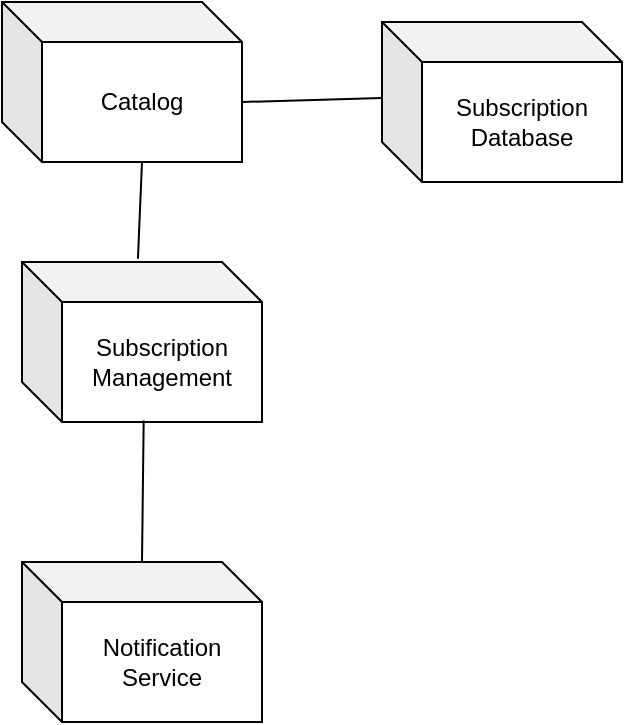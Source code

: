 <mxfile version="26.0.3">
  <diagram name="Страница — 1" id="qCfyBdbFbiRHdyjcB6MN">
    <mxGraphModel dx="1282" dy="585" grid="1" gridSize="10" guides="1" tooltips="1" connect="1" arrows="1" fold="1" page="1" pageScale="1" pageWidth="1654" pageHeight="1169" math="0" shadow="0">
      <root>
        <mxCell id="0" />
        <mxCell id="1" parent="0" />
        <mxCell id="WlcapQ6IWSiOmsGYCIdt-1" value="Catalog" style="shape=cube;whiteSpace=wrap;html=1;boundedLbl=1;backgroundOutline=1;darkOpacity=0.05;darkOpacity2=0.1;" parent="1" vertex="1">
          <mxGeometry x="450" y="320" width="120" height="80" as="geometry" />
        </mxCell>
        <mxCell id="RotupWbFtfAhBnAy0jUc-2" value="Subscription Management" style="shape=cube;whiteSpace=wrap;html=1;boundedLbl=1;backgroundOutline=1;darkOpacity=0.05;darkOpacity2=0.1;" parent="1" vertex="1">
          <mxGeometry x="460" y="450" width="120" height="80" as="geometry" />
        </mxCell>
        <mxCell id="RotupWbFtfAhBnAy0jUc-3" value="Notification Service" style="shape=cube;whiteSpace=wrap;html=1;boundedLbl=1;backgroundOutline=1;darkOpacity=0.05;darkOpacity2=0.1;" parent="1" vertex="1">
          <mxGeometry x="460" y="600" width="120" height="80" as="geometry" />
        </mxCell>
        <mxCell id="RotupWbFtfAhBnAy0jUc-4" value="" style="endArrow=none;html=1;rounded=0;exitX=0.507;exitY=0.99;exitDx=0;exitDy=0;exitPerimeter=0;" parent="1" source="RotupWbFtfAhBnAy0jUc-2" edge="1">
          <mxGeometry width="50" height="50" relative="1" as="geometry">
            <mxPoint x="640" y="600" as="sourcePoint" />
            <mxPoint x="520" y="600" as="targetPoint" />
          </mxGeometry>
        </mxCell>
        <mxCell id="RotupWbFtfAhBnAy0jUc-5" value="" style="endArrow=none;html=1;rounded=0;exitX=0;exitY=0;exitDx=70;exitDy=80;exitPerimeter=0;entryX=0.483;entryY=-0.02;entryDx=0;entryDy=0;entryPerimeter=0;" parent="1" source="WlcapQ6IWSiOmsGYCIdt-1" target="RotupWbFtfAhBnAy0jUc-2" edge="1">
          <mxGeometry width="50" height="50" relative="1" as="geometry">
            <mxPoint x="520" y="400" as="sourcePoint" />
            <mxPoint x="520" y="330" as="targetPoint" />
            <Array as="points" />
          </mxGeometry>
        </mxCell>
        <mxCell id="RotupWbFtfAhBnAy0jUc-6" value="Subscription Database" style="shape=cube;whiteSpace=wrap;html=1;boundedLbl=1;backgroundOutline=1;darkOpacity=0.05;darkOpacity2=0.1;" parent="1" vertex="1">
          <mxGeometry x="640" y="330" width="120" height="80" as="geometry" />
        </mxCell>
        <mxCell id="RotupWbFtfAhBnAy0jUc-7" value="" style="endArrow=none;html=1;rounded=0;fontSize=12;startSize=8;endSize=8;curved=1;entryX=0;entryY=0.475;entryDx=0;entryDy=0;entryPerimeter=0;exitX=0;exitY=0;exitDx=120;exitDy=50;exitPerimeter=0;" parent="1" source="WlcapQ6IWSiOmsGYCIdt-1" target="RotupWbFtfAhBnAy0jUc-6" edge="1">
          <mxGeometry width="50" height="50" relative="1" as="geometry">
            <mxPoint x="570" y="530" as="sourcePoint" />
            <mxPoint x="620" y="480" as="targetPoint" />
          </mxGeometry>
        </mxCell>
      </root>
    </mxGraphModel>
  </diagram>
</mxfile>
